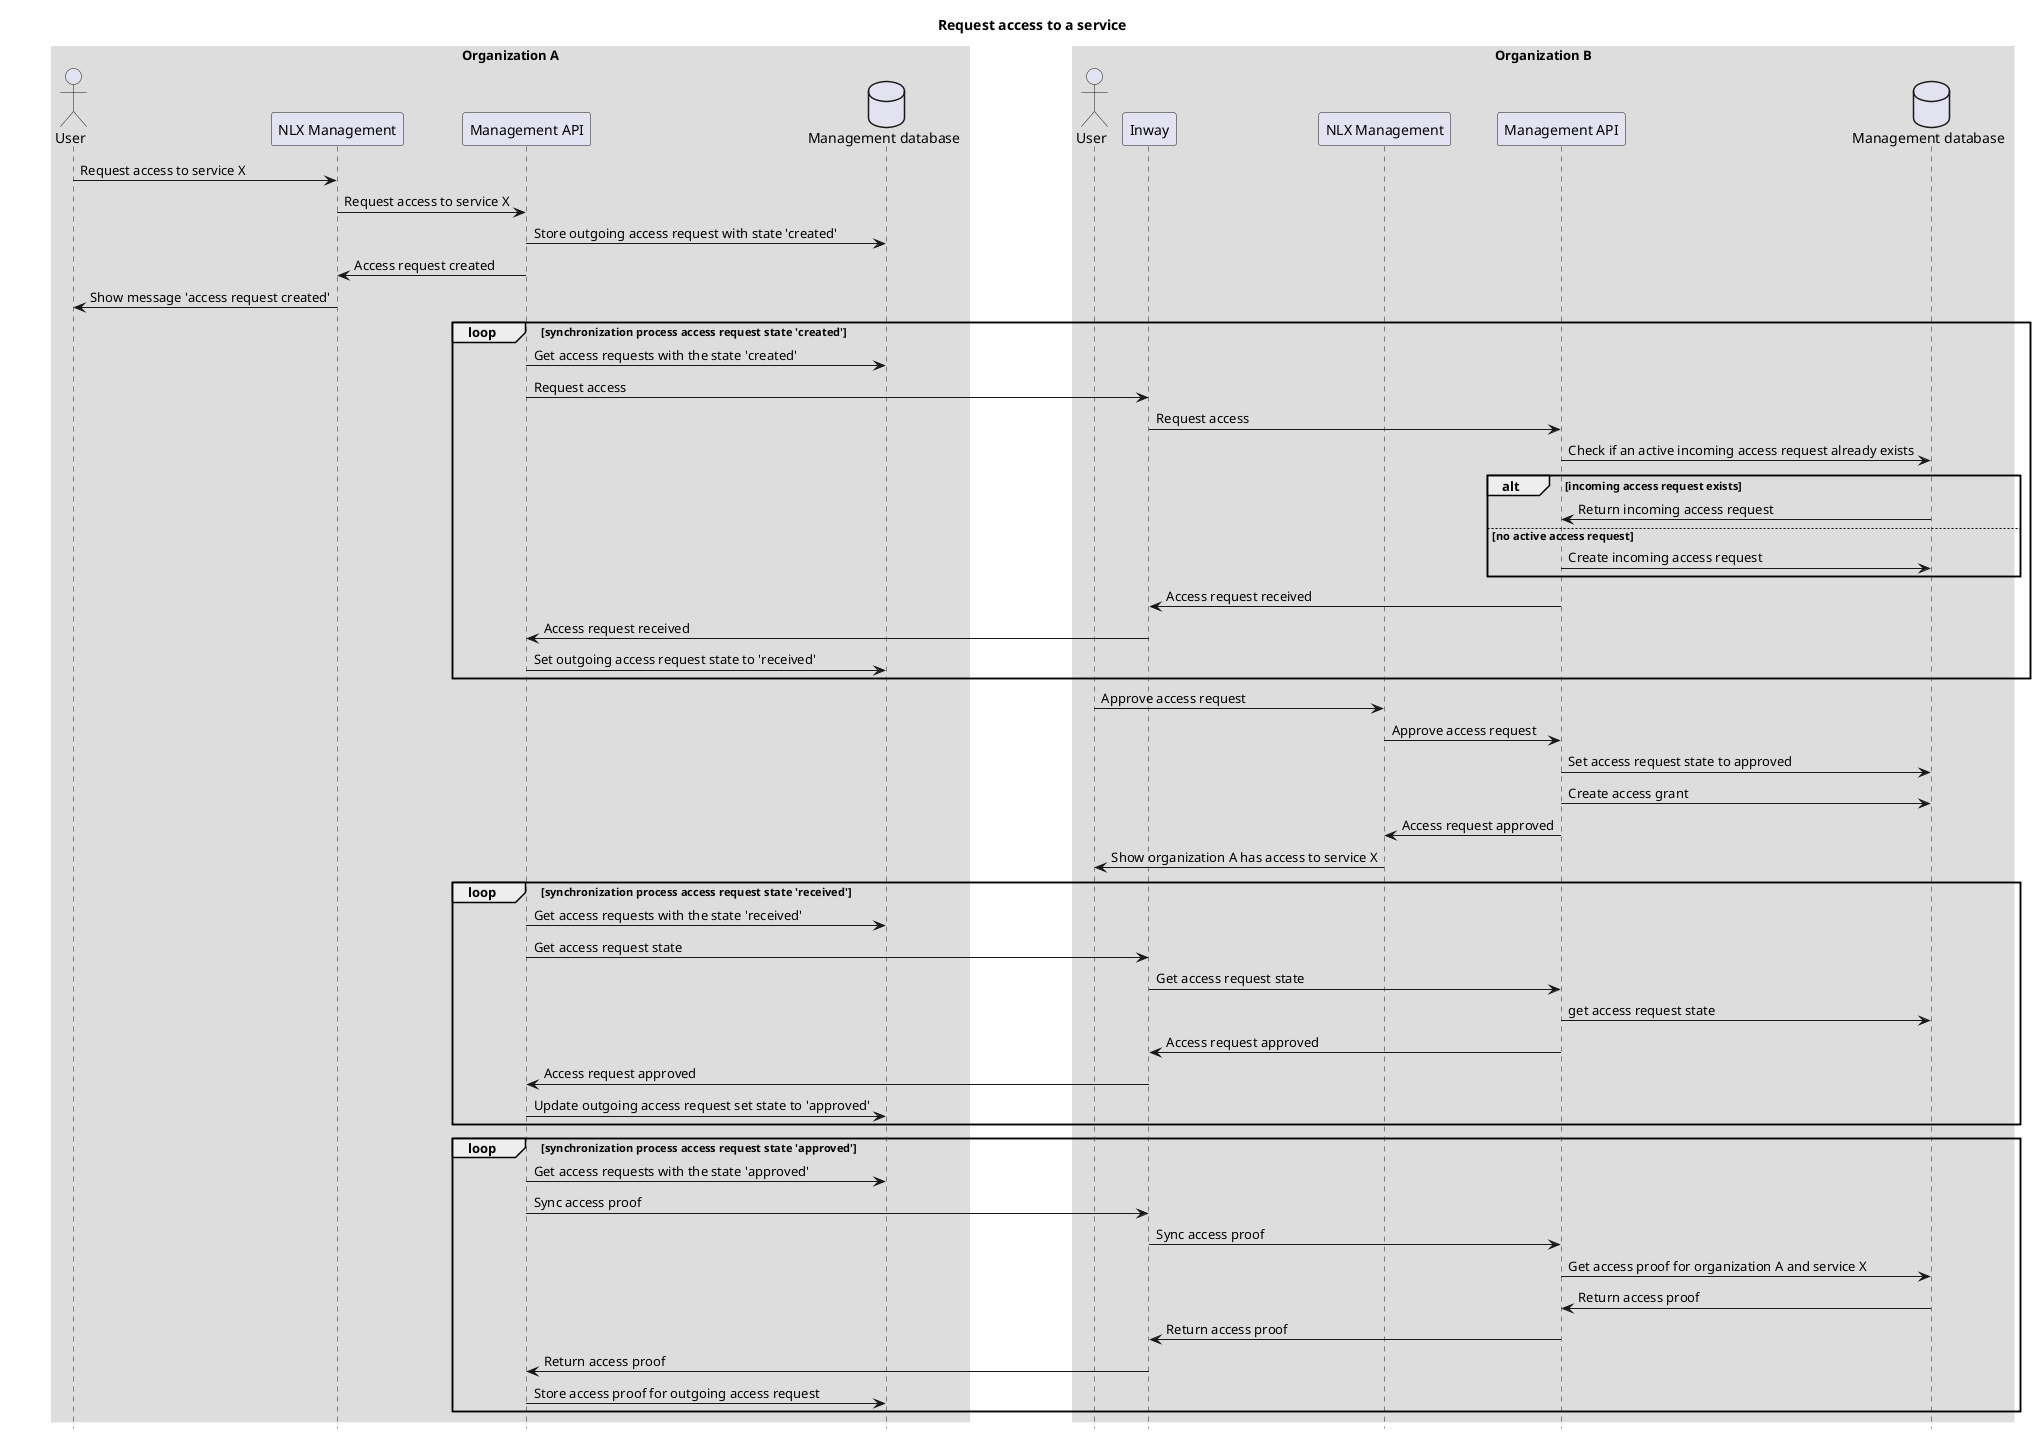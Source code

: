@startuml
title: Request access to a service

skinparam sequenceBoxBorderColor #transparent
skinparam boxPadding 50
hide footbox

box "Organization A"
actor "User" as userOrgA
participant "NLX Management" as managementUIOrgA
participant "Management API" as managementAPIOrgA
database "Management database" as managementDatabaseOrgA
end box

box "Organization B"
actor "User" as userOrgB
participant "Inway" as inwayOrgB
participant "NLX Management" as managementUIOrgB
participant "Management API" as managementAPIOrgB
database "Management database" as managementDatabaseOrgB
end box

userOrgA -> managementUIOrgA: Request access to service X
managementUIOrgA -> managementAPIOrgA: Request access to service X
managementAPIOrgA -> managementDatabaseOrgA: Store outgoing access request with state 'created'
managementAPIOrgA -> managementUIOrgA: Access request created
managementUIOrgA -> userOrgA: Show message 'access request created'
    loop synchronization process access request state 'created'
        managementAPIOrgA -> managementDatabaseOrgA: Get access requests with the state 'created'
        managementAPIOrgA -> inwayOrgB: Request access
        inwayOrgB -> managementAPIOrgB: Request access
        managementAPIOrgB -> managementDatabaseOrgB: Check if an active incoming access request already exists
        alt incoming access request exists 
        managementDatabaseOrgB -> managementAPIOrgB: Return incoming access request
        else no active access request
        managementAPIOrgB -> managementDatabaseOrgB: Create incoming access request
        end
        managementAPIOrgB -> inwayOrgB: Access request received
        inwayOrgB -> managementAPIOrgA: Access request received
        managementAPIOrgA -> managementDatabaseOrgA: Set outgoing access request state to 'received'
    end
userOrgB -> managementUIOrgB: Approve access request
managementUIOrgB -> managementAPIOrgB: Approve access request
managementAPIOrgB -> managementDatabaseOrgB: Set access request state to approved
managementAPIOrgB -> managementDatabaseOrgB: Create access grant
managementAPIOrgB -> managementUIOrgB: Access request approved
managementUIOrgB -> userOrgB: Show organization A has access to service X
    loop synchronization process access request state 'received'
        managementAPIOrgA -> managementDatabaseOrgA: Get access requests with the state 'received'
        managementAPIOrgA -> inwayOrgB: Get access request state
        inwayOrgB -> managementAPIOrgB: Get access request state
        managementAPIOrgB -> managementDatabaseOrgB: get access request state
        managementAPIOrgB -> inwayOrgB: Access request approved
        inwayOrgB -> managementAPIOrgA: Access request approved
        managementAPIOrgA -> managementDatabaseOrgA: Update outgoing access request set state to 'approved'
    end
    loop synchronization process access request state 'approved'
        managementAPIOrgA -> managementDatabaseOrgA: Get access requests with the state 'approved'
        managementAPIOrgA -> inwayOrgB: Sync access proof
        inwayOrgB -> managementAPIOrgB: Sync access proof
        managementAPIOrgB -> managementDatabaseOrgB: Get access proof for organization A and service X
        managementDatabaseOrgB -> managementAPIOrgB: Return access proof
        managementAPIOrgB -> inwayOrgB: Return access proof
        inwayOrgB -> managementAPIOrgA: Return access proof
        managementAPIOrgA -> managementDatabaseOrgA: Store access proof for outgoing access request
    end 
@enduml
